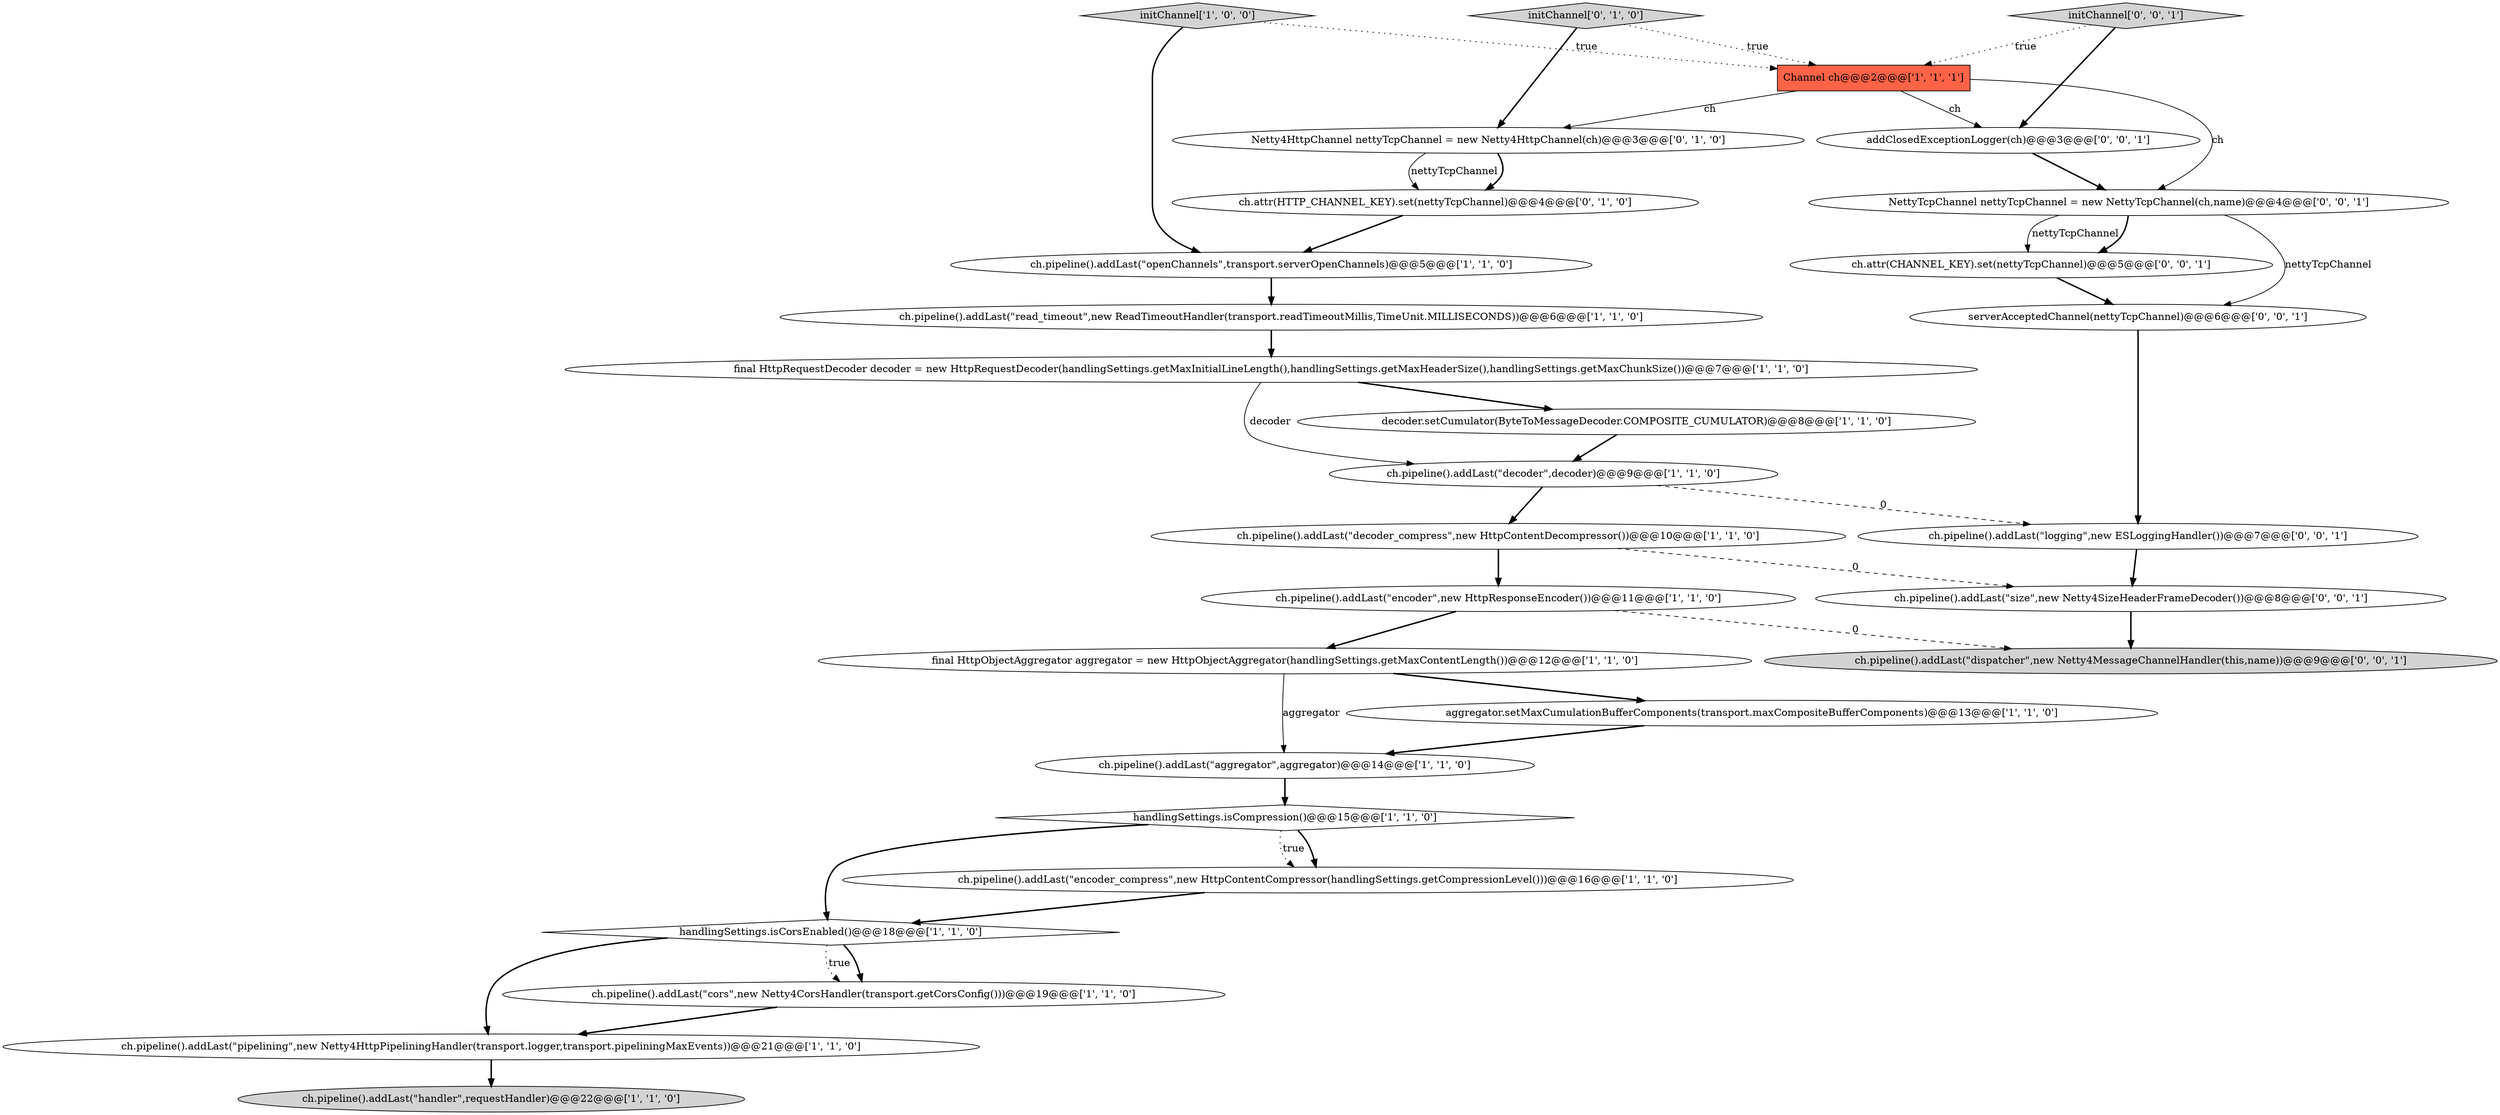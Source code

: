 digraph {
2 [style = filled, label = "ch.pipeline().addLast(\"read_timeout\",new ReadTimeoutHandler(transport.readTimeoutMillis,TimeUnit.MILLISECONDS))@@@6@@@['1', '1', '0']", fillcolor = white, shape = ellipse image = "AAA0AAABBB1BBB"];
14 [style = filled, label = "final HttpObjectAggregator aggregator = new HttpObjectAggregator(handlingSettings.getMaxContentLength())@@@12@@@['1', '1', '0']", fillcolor = white, shape = ellipse image = "AAA0AAABBB1BBB"];
16 [style = filled, label = "handlingSettings.isCompression()@@@15@@@['1', '1', '0']", fillcolor = white, shape = diamond image = "AAA0AAABBB1BBB"];
12 [style = filled, label = "final HttpRequestDecoder decoder = new HttpRequestDecoder(handlingSettings.getMaxInitialLineLength(),handlingSettings.getMaxHeaderSize(),handlingSettings.getMaxChunkSize())@@@7@@@['1', '1', '0']", fillcolor = white, shape = ellipse image = "AAA0AAABBB1BBB"];
26 [style = filled, label = "serverAcceptedChannel(nettyTcpChannel)@@@6@@@['0', '0', '1']", fillcolor = white, shape = ellipse image = "AAA0AAABBB3BBB"];
18 [style = filled, label = "ch.attr(HTTP_CHANNEL_KEY).set(nettyTcpChannel)@@@4@@@['0', '1', '0']", fillcolor = white, shape = ellipse image = "AAA1AAABBB2BBB"];
19 [style = filled, label = "initChannel['0', '1', '0']", fillcolor = lightgray, shape = diamond image = "AAA0AAABBB2BBB"];
13 [style = filled, label = "ch.pipeline().addLast(\"pipelining\",new Netty4HttpPipeliningHandler(transport.logger,transport.pipeliningMaxEvents))@@@21@@@['1', '1', '0']", fillcolor = white, shape = ellipse image = "AAA0AAABBB1BBB"];
3 [style = filled, label = "initChannel['1', '0', '0']", fillcolor = lightgray, shape = diamond image = "AAA0AAABBB1BBB"];
8 [style = filled, label = "decoder.setCumulator(ByteToMessageDecoder.COMPOSITE_CUMULATOR)@@@8@@@['1', '1', '0']", fillcolor = white, shape = ellipse image = "AAA0AAABBB1BBB"];
23 [style = filled, label = "ch.attr(CHANNEL_KEY).set(nettyTcpChannel)@@@5@@@['0', '0', '1']", fillcolor = white, shape = ellipse image = "AAA0AAABBB3BBB"];
1 [style = filled, label = "ch.pipeline().addLast(\"openChannels\",transport.serverOpenChannels)@@@5@@@['1', '1', '0']", fillcolor = white, shape = ellipse image = "AAA0AAABBB1BBB"];
15 [style = filled, label = "ch.pipeline().addLast(\"aggregator\",aggregator)@@@14@@@['1', '1', '0']", fillcolor = white, shape = ellipse image = "AAA0AAABBB1BBB"];
10 [style = filled, label = "ch.pipeline().addLast(\"encoder\",new HttpResponseEncoder())@@@11@@@['1', '1', '0']", fillcolor = white, shape = ellipse image = "AAA0AAABBB1BBB"];
17 [style = filled, label = "ch.pipeline().addLast(\"encoder_compress\",new HttpContentCompressor(handlingSettings.getCompressionLevel()))@@@16@@@['1', '1', '0']", fillcolor = white, shape = ellipse image = "AAA0AAABBB1BBB"];
7 [style = filled, label = "aggregator.setMaxCumulationBufferComponents(transport.maxCompositeBufferComponents)@@@13@@@['1', '1', '0']", fillcolor = white, shape = ellipse image = "AAA0AAABBB1BBB"];
25 [style = filled, label = "ch.pipeline().addLast(\"logging\",new ESLoggingHandler())@@@7@@@['0', '0', '1']", fillcolor = white, shape = ellipse image = "AAA0AAABBB3BBB"];
22 [style = filled, label = "initChannel['0', '0', '1']", fillcolor = lightgray, shape = diamond image = "AAA0AAABBB3BBB"];
0 [style = filled, label = "handlingSettings.isCorsEnabled()@@@18@@@['1', '1', '0']", fillcolor = white, shape = diamond image = "AAA0AAABBB1BBB"];
5 [style = filled, label = "Channel ch@@@2@@@['1', '1', '1']", fillcolor = tomato, shape = box image = "AAA0AAABBB1BBB"];
11 [style = filled, label = "ch.pipeline().addLast(\"cors\",new Netty4CorsHandler(transport.getCorsConfig()))@@@19@@@['1', '1', '0']", fillcolor = white, shape = ellipse image = "AAA0AAABBB1BBB"];
4 [style = filled, label = "ch.pipeline().addLast(\"decoder\",decoder)@@@9@@@['1', '1', '0']", fillcolor = white, shape = ellipse image = "AAA0AAABBB1BBB"];
20 [style = filled, label = "Netty4HttpChannel nettyTcpChannel = new Netty4HttpChannel(ch)@@@3@@@['0', '1', '0']", fillcolor = white, shape = ellipse image = "AAA1AAABBB2BBB"];
6 [style = filled, label = "ch.pipeline().addLast(\"handler\",requestHandler)@@@22@@@['1', '1', '0']", fillcolor = lightgray, shape = ellipse image = "AAA0AAABBB1BBB"];
24 [style = filled, label = "ch.pipeline().addLast(\"dispatcher\",new Netty4MessageChannelHandler(this,name))@@@9@@@['0', '0', '1']", fillcolor = lightgray, shape = ellipse image = "AAA0AAABBB3BBB"];
27 [style = filled, label = "ch.pipeline().addLast(\"size\",new Netty4SizeHeaderFrameDecoder())@@@8@@@['0', '0', '1']", fillcolor = white, shape = ellipse image = "AAA0AAABBB3BBB"];
28 [style = filled, label = "addClosedExceptionLogger(ch)@@@3@@@['0', '0', '1']", fillcolor = white, shape = ellipse image = "AAA0AAABBB3BBB"];
9 [style = filled, label = "ch.pipeline().addLast(\"decoder_compress\",new HttpContentDecompressor())@@@10@@@['1', '1', '0']", fillcolor = white, shape = ellipse image = "AAA0AAABBB1BBB"];
21 [style = filled, label = "NettyTcpChannel nettyTcpChannel = new NettyTcpChannel(ch,name)@@@4@@@['0', '0', '1']", fillcolor = white, shape = ellipse image = "AAA0AAABBB3BBB"];
28->21 [style = bold, label=""];
14->7 [style = bold, label=""];
8->4 [style = bold, label=""];
5->20 [style = solid, label="ch"];
5->21 [style = solid, label="ch"];
20->18 [style = bold, label=""];
19->20 [style = bold, label=""];
13->6 [style = bold, label=""];
16->0 [style = bold, label=""];
12->4 [style = solid, label="decoder"];
19->5 [style = dotted, label="true"];
14->15 [style = solid, label="aggregator"];
0->13 [style = bold, label=""];
0->11 [style = bold, label=""];
4->25 [style = dashed, label="0"];
3->1 [style = bold, label=""];
23->26 [style = bold, label=""];
26->25 [style = bold, label=""];
27->24 [style = bold, label=""];
10->24 [style = dashed, label="0"];
20->18 [style = solid, label="nettyTcpChannel"];
4->9 [style = bold, label=""];
22->28 [style = bold, label=""];
21->23 [style = solid, label="nettyTcpChannel"];
15->16 [style = bold, label=""];
11->13 [style = bold, label=""];
0->11 [style = dotted, label="true"];
21->26 [style = solid, label="nettyTcpChannel"];
18->1 [style = bold, label=""];
22->5 [style = dotted, label="true"];
7->15 [style = bold, label=""];
16->17 [style = bold, label=""];
5->28 [style = solid, label="ch"];
25->27 [style = bold, label=""];
21->23 [style = bold, label=""];
16->17 [style = dotted, label="true"];
3->5 [style = dotted, label="true"];
12->8 [style = bold, label=""];
1->2 [style = bold, label=""];
10->14 [style = bold, label=""];
17->0 [style = bold, label=""];
9->27 [style = dashed, label="0"];
2->12 [style = bold, label=""];
9->10 [style = bold, label=""];
}

